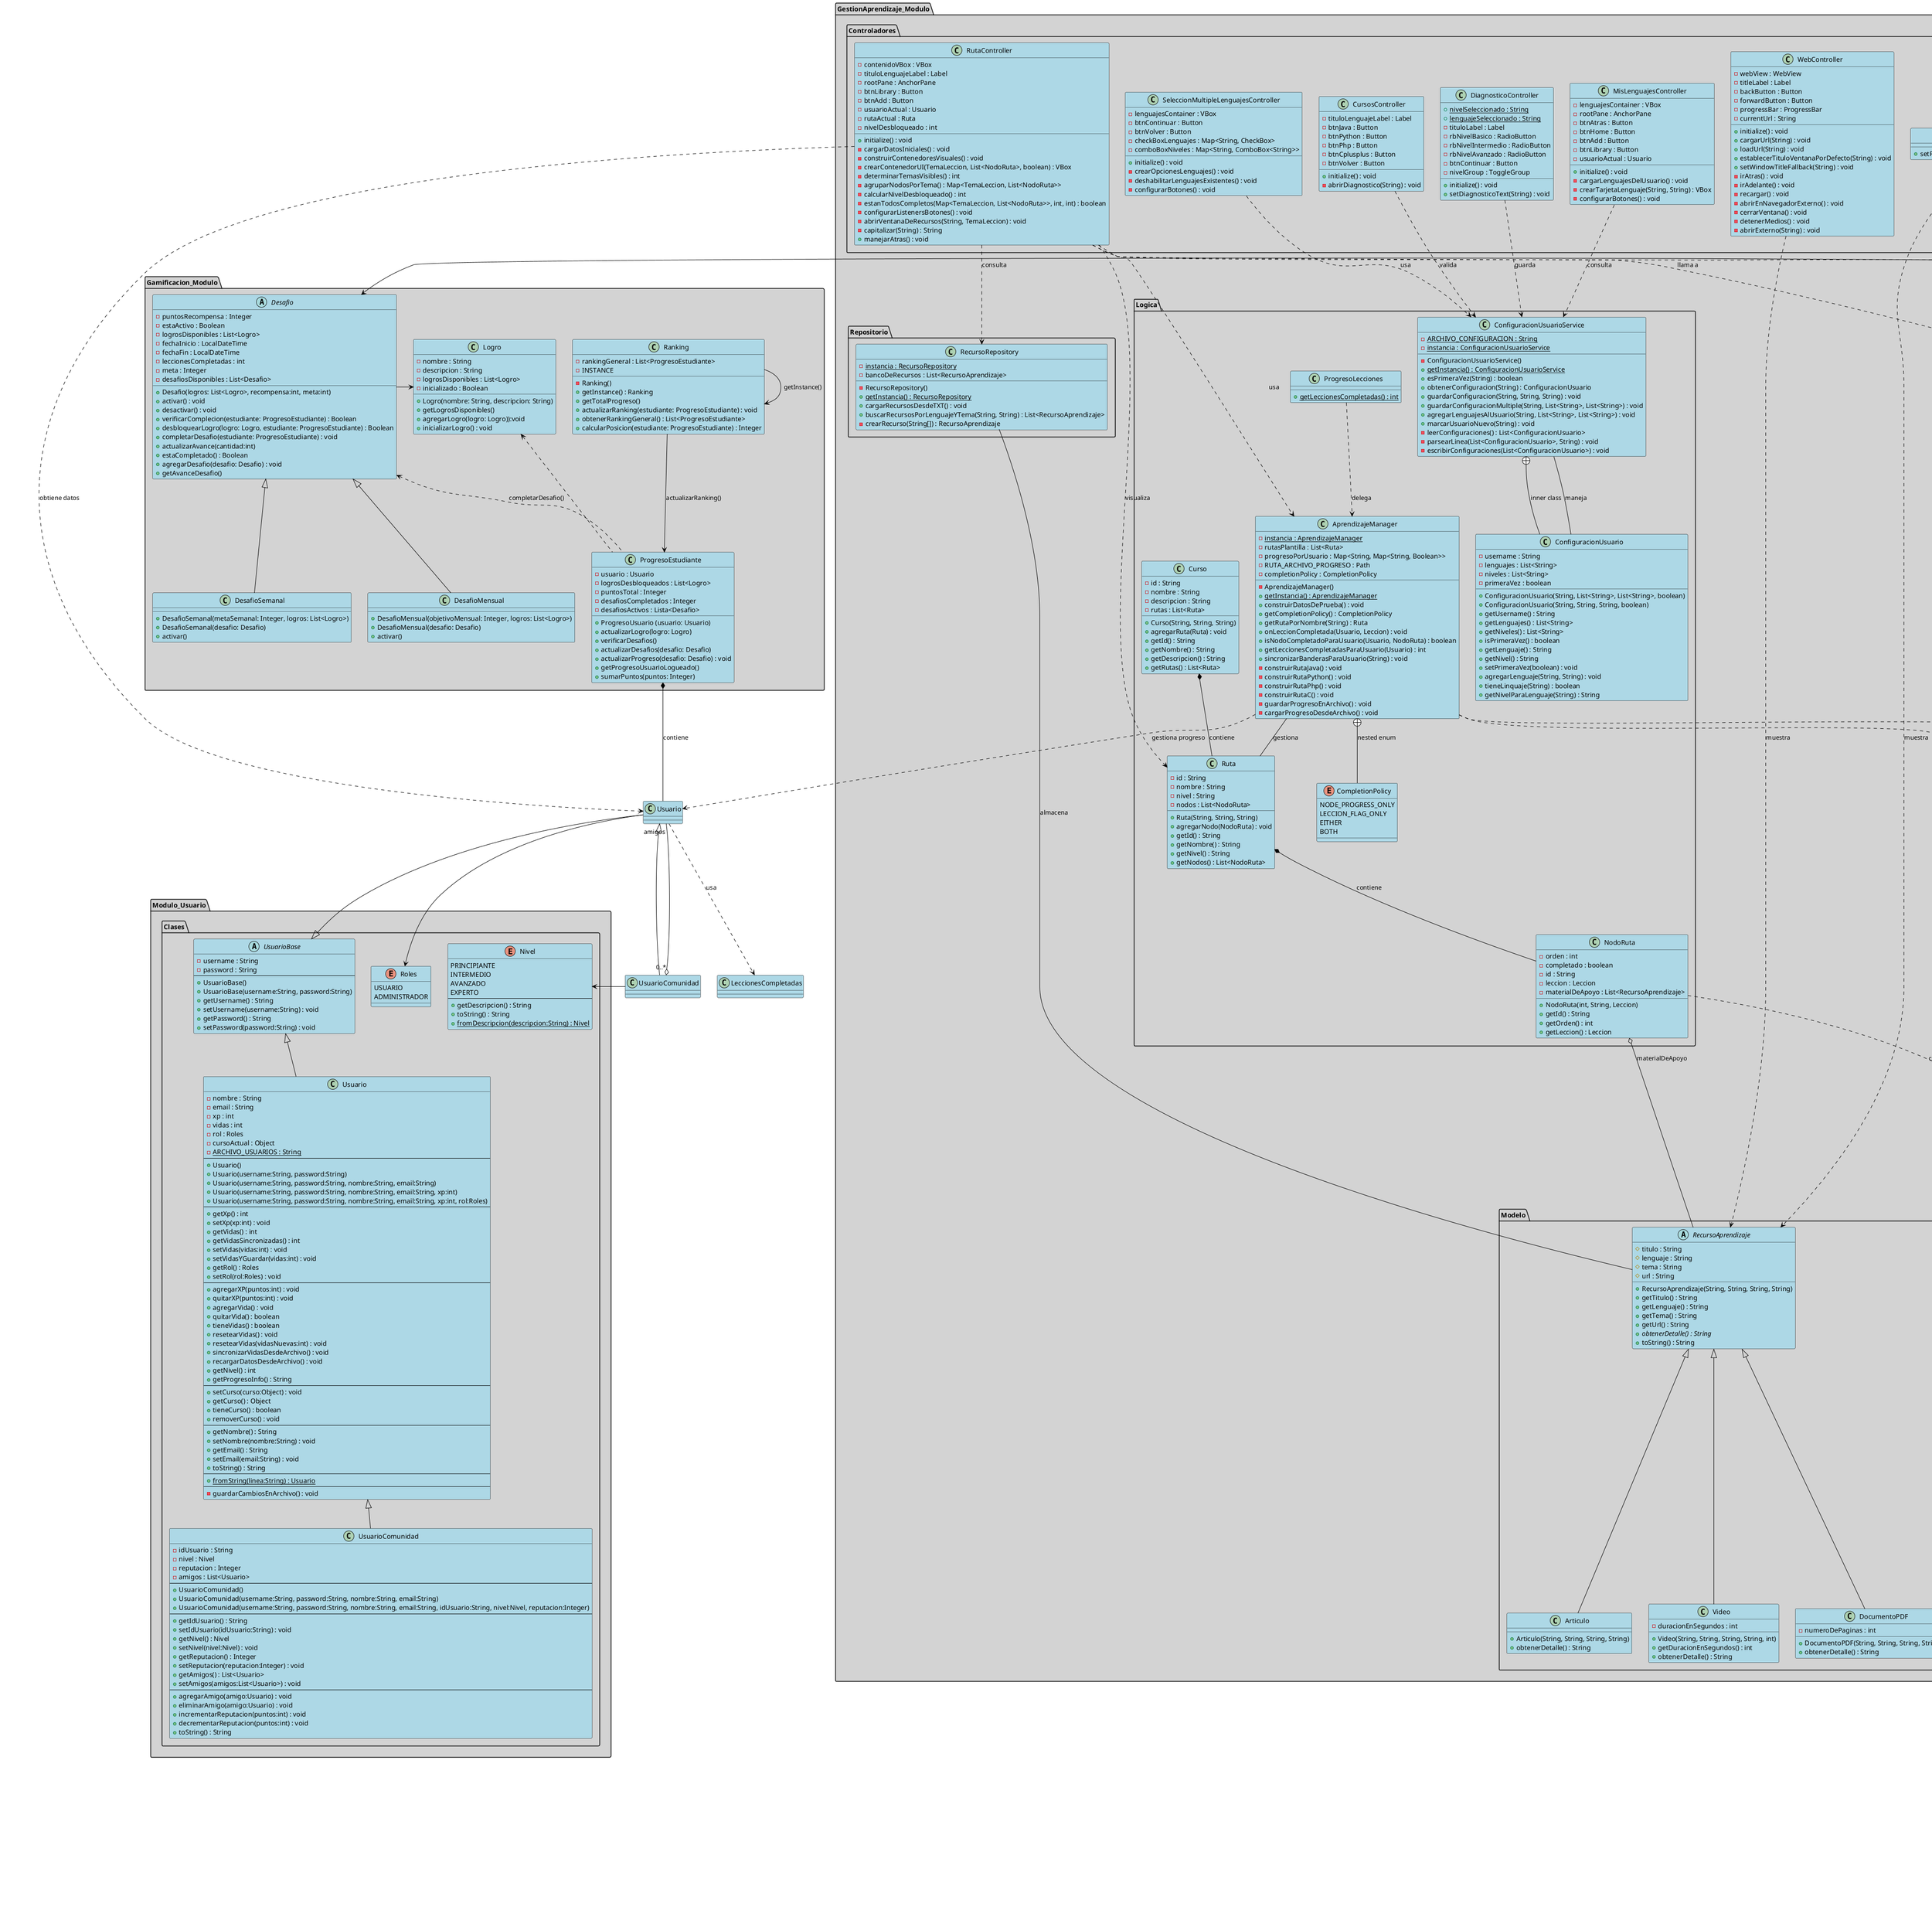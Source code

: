 @startuml
'https://plantuml.com/class-diagram

'Modulo de Ejercicio'
package "EjerciciosIteractivos_Modulo.Logic" {
    ' Interfaces
    interface EvaluadorRespuestas {
        + evaluarRespuestas(ArrayList<Respuesta>): ResultadoDeEvaluacion
    }

    interface Respuesta {
        + getRespuesta(): Object
    }

    ' Enums
    enum NivelDificultad {
        PRINCIPIANTE
        BASICO
        INTERMEDIO
        AVANZADO
        EXPERTO
        --
        + getDescripcion(): String
    }

    enum Lenguaje {
        JAVA
        PYTHON
        C
        PHP
    }

    ' Clases de Evaluación
    class ResultadoDeEvaluacion {
        - porcentajeDeAcerto: double
        --
        + ResultadoDeEvaluacion(porcentajeDeAcerto: double)
        + getPorcentajeDeAcerto(): double
    }

    class RespuestaString {
        - respuesta: String
        --
        + RespuestaString(respuesta: String)
        + getRespuesta(): Object
    }

    ' Clases de Ejercicios
    abstract class EjercicioBase {
        # instruccion: String
        # respuestasCorrectas: ArrayList<String>
        # nivelDificultad: NivelDificultad
        # lenguaje: Lenguaje
        # temaLeccion: TemaLeccion
        --
        + EjercicioBase(instruccion, respuestasCorrectas, nivelDificultad, lenguaje, temaLeccion)
        + getInstruccion(): String
        + getNivel(): NivelDificultad
        + getLenguaje(): Lenguaje
        + getTemaLeccion(): TemaLeccion
        + {abstract} evaluarRespuestas(ArrayList<Respuesta>): ResultadoDeEvaluacion
    }

    class EjercicioSeleccion {
        - opcionesDeSeleccion: ArrayList<String>
        --
        + getListOpciones(): ArrayList<String>
        + getOpcion(numOpcion: int): String
        + obtenerRespuestasCorrectas(): ArrayList<String>
        + evaluarRespuestas(ArrayList<Respuesta>): ResultadoDeEvaluacion
        + getLenguajeEjercicio(): String
    }

    class EjercicioSeleccionBuilder {
        - instruccion: String
        - opcionesDeSeleccion: ArrayList<String>
        - respuestasCorrectas: ArrayList<String>
        - nivelDificultad: NivelDificultad
        - lenguaje: Lenguaje
        - temaLeccion: TemaLeccion
        --
        + conInstruccion(instruccion: String): Builder
        + conOpcion(opcion: String): Builder
        + conOpciones(opciones: ArrayList<String>): Builder
        + conRespuestaCorrecta(respuestaCorrecta: String): Builder
        + conRespuestasCorrectas(respuestasCorrectas: ArrayList<String>): Builder
        + conNivel(nivelDificultad: NivelDificultad): Builder
        + conLenguaje(lenguaje: Lenguaje): Builder
        + conTema(temaLeccion: TemaLeccion): Builder
        + construir(): EjercicioSeleccion
    }

    class EjercicioCompletarCodigo {
        - codigoIncompleto: String
        - partesFaltantes: ArrayList<String>
        - respuestasEsperadas: ArrayList<String>
        - partesDelCodigoIncompleto: String
        --
        - generarPartesDelCodigo(codigoIncompleto: String, bandera: String): void
        + obtenerPartesDelCodigoIncompleto():ArrayList<String>
        + obtenerCodigoIncompleto(): String
        + obtenerPartesFaltantes(): ArrayList<String>
        + obtenerRespuestasEsperadas(): ArrayList<String>
        + obtenerNumeroPartesFaltantes(): int
        + getLenguajeEjercicio(): String
        + evaluarRespuestas(ArrayList<Respuesta>): ResultadoDeEvaluacion
    }

    class EjercicioCompletarCodigoBuilder {
        - instruccion: String
        - codigoIncompleto: String
        - partesFaltantes: ArrayList<String>
        - respuestasEsperadas: ArrayList<String>
        - nivelDificultad: NivelDificultad
        - lenguaje: Lenguaje
        - temaLeccion: TemaLeccion
        --
        + conInstruccion(instruccion: String): Builder
        + conCodigoIncompleto(codigoIncompleto: String): Builder
        + conParteFaltante(parteFaltante: String): Builder
        + conPartesFaltantes(partesFaltantes: ArrayList<String>): Builder
        + conRespuestaEsperada(respuestaEsperada: String): Builder
        + conRespuestasEsperadas(respuestasEsperadas: ArrayList<String>): Builder
        + conNivel(nivelDificultad: NivelDificultad): Builder
        + conLenguaje(lenguaje: Lenguaje): Builder
        + conTema(temaLeccion: TemaLeccion): Builder
        + construir(): EjercicioCompletarCodigo
    }

    class EjercicioEmparejar {
        - columnaIzquierda ArrayList<String>
        - columnaDerecha ArrayList<String>
        --
        + obtenerColumnaIzquierda():
        + obtenerColumnaDerecha():
        + obtenerNumeroParejas():
        + obtenerRespuestasCorrectas():
        + getLenguajeEjercicio(): String
        + evaluarRespuestas(ArrayList<Respuesta>): ResultadoDeEvaluacion
    }
    class EjercicioEmparejarBuilder{
        - instruccion: String
        - columnaIzquierda: ArrayList<String>
        - columnaDerecha: ArrayList<String>
        - respuestasCorrectas: ArrayList<String>
        - nivelDificultad: NivelDificultad
        - lenguaje: Lenguaje
        - temaLeccion: TemaLeccion
        --
        + conInstruccion(instruccion: String): Builder
        + conOpcionIzquierda(opcion: String): Builder
        + conOpcionesIzquierda(opciones: ArrayList<String>): Builder
        + conOpcionDerecha(opcion: String): Builder
        + conOpcionesDerecha(opciones: ArrayList<String>): Builder
        + conRespuestaCorrecta(respuestaCorrecta: String): Builder
        + conRespuestasCorrectas(respuestasCorrectas: ArrayList<String>): Builder
        + conNivel(nivelDificultad: NivelDificultad): Builder
        + conLenguaje(lenguaje: Lenguaje): Builder
        + conTema(temaLeccion: TemaLeccion): Builder
        + construir(): EjercicioEmparejar
    }




' Relaciones de Implementación (Dependencia)
EjercicioBase ..|> EvaluadorRespuestas
RespuestaString ..|> Respuesta

' Relaciones de Herencia (Dependencia)
EjercicioSeleccion --|> EjercicioBase
EjercicioCompletarCodigo --|> EjercicioBase
EjercicioEmparejar --|> EjercicioBase

' Relaciones de Composición (Composición fuerte - ciclo de vida compartido)
EjercicioBase --> NivelDificultad : "tiene"
EjercicioBase --> Lenguaje : "tiene"


' Relaciones de Asociación (Uso temporal)
EvaluadorRespuestas ..> Respuesta : "evalúa"
EvaluadorRespuestas ..> ResultadoDeEvaluacion : "retorna"

' Relaciones de Builder (Asociación de creación)
EjercicioSeleccionBuilder ..> EjercicioSeleccion : "construye"
EjercicioCompletarCodigoBuilder ..> EjercicioCompletarCodigo : "construye"
EjercicioEmparejarBuilder ..> EjercicioEmparejar : "construye"
}

'Mdulo Lecciones'

package Modulo_Leccion{

    class Leccion{
        - listEjercicio<EjercicioBase> : EjercicioBase
        - xpQueOtorga : int
        - completada : boolean
        - tema : TemaLeccion
        - calculoXP : CalculoXPStrategy
        + agregarEjercicio(Ejercicio nuevoEjercicio) : void
        + agregarEjerciciosLista(List<EjercicioBase>)
        + getNumeroEjercicios() : int
        + getListaEjercicios() : List<EjercicioBase>
        + setCompletada() : void
        + getXPcalculada(metodo : CalculoXPStrategy)
    }

    abstract class LeccionRepository{
    - filtroEjercicio : FiltroEjercicio
    + getLecciones(Lenguaje, NivelDificultad, TemaLeccion, nunEjercicios)
    }
    abstract class FiltroEjercicio{
    - siguiente : FiltroEjercicio
    + cambiarSiguiente : (siguiente : FiltroEjercicio)
    + filtrarEjercicio(Ejercicio ejercicio)
    # {abstract} filtrar(Ejercicio ejercicio)
    }


    enum TemaLeccion {
        CONTROL_DE_FLUJO
        TIPOS_Y_OPERADORES
        FUNCIONES_Y_METODOS
        CLASES_Y_ESTRUCTURAS
        ENTRADA_Y_SALIDA
        OTRO
    }

    interface CalculoXPStrategy <<Interface>>{
    + {abstract} calcularXP()
    }

    class CalculoBasico{
    + calcularXP()
    }
    class CalculoLeccionSinErrores{
    + calcularXP()
    }
    class CalculoLeccionSinVidas{

    + calcularXP()
    }


    class FiltroPorTema{
    + filtrar(Ejercicio ejercicio)
    }
    class FiltroPorDificultad{
    + filtrar(Ejercicio ejercicio)
    }

    class FiltroPorLenguaje{
    + filtrar(Ejercicio ejercicio)
    }

    abstract class CalculoXPBase{
        # TIEMPO_MAXIMO
        # TIEMPO_OPTIMO
        # XP_MAXIMA
        # XP_MINIMA
        + {abstract}calcularXP()
    }

      'Refactor
      CalculoXPBase ..U|> CalculoXPStrategy

    'Relaciones :
    LeccionRepository o--U> Leccion
    LeccionRepository --> FiltroEjercicio : "Usa"
    'Leccion --> TemaLeccion
    'Patron ChainOfResponsibility
    FiltroPorTema --U|> FiltroEjercicio
    FiltroPorDificultad --U|> FiltroEjercicio
    FiltroPorLenguaje --U|> FiltroEjercicio
    'Patron Strategy
    Leccion o--R> CalculoXPStrategy
    CalculoBasico --u|> CalculoXPBase
    CalculoLeccionSinErrores --u|> CalculoXPBase
    CalculoLeccionSinVidas --u|> CalculoXPBase

}

'Modulo Ruta'
skinparam class {
    BackgroundColor lightblue
    BorderColor black
    ArrowColor black
}
skinparam package {
    BackgroundColor lightgray
    BorderColor black
}

package "GestionAprendizaje_Modulo.Modelo" {
    abstract class RecursoAprendizaje {
        # titulo : String
        # lenguaje : String
        # tema : String
        # url : String
        + RecursoAprendizaje(String, String, String, String)
        + getTitulo() : String
        + getLenguaje() : String
        + getTema() : String
        + getUrl() : String
        + {abstract} obtenerDetalle() : String
        + toString() : String
    }

    class Video {
        - duracionEnSegundos : int
        + Video(String, String, String, String, int)
        + getDuracionEnSegundos() : int
        + obtenerDetalle() : String
    }

    class DocumentoPDF {
        - numeroDePaginas : int
        + DocumentoPDF(String, String, String, String, int)
        + obtenerDetalle() : String
    }

    class Articulo {
        + Articulo(String, String, String, String)
        + obtenerDetalle() : String
    }
}

package "GestionAprendizaje_Modulo.Repositorio" {
    class RecursoRepository {
        - {static} instancia : RecursoRepository
        - bancoDeRecursos : List<RecursoAprendizaje>
        - RecursoRepository()
        + {static} getInstancia() : RecursoRepository
        + cargarRecursosDesdeTXT() : void
        + buscarRecursosPorLenguajeYTema(String, String) : List<RecursoAprendizaje>
        - crearRecurso(String[]) : RecursoAprendizaje
    }
}

package "GestionAprendizaje_Modulo.Logica" {
    class Curso {
        - id : String
        - nombre : String
        - descripcion : String
        - rutas : List<Ruta>
        + Curso(String, String, String)
        + agregarRuta(Ruta) : void
        + getId() : String
        + getNombre() : String
        + getDescripcion() : String
        + getRutas() : List<Ruta>
    }

    class Ruta {
        - id : String
        - nombre : String
        - nivel : String
        - nodos : List<NodoRuta>
        + Ruta(String, String, String)
        + agregarNodo(NodoRuta) : void
        + getId() : String
        + getNombre() : String
        + getNivel() : String
        + getNodos() : List<NodoRuta>
    }

    class NodoRuta {
        - orden : int
        - completado : boolean
        - id : String
        - leccion : Leccion
        - materialDeApoyo : List<RecursoAprendizaje>
        + NodoRuta(int, String, Leccion)
        + getId() : String
        + getOrden() : int
        + getLeccion() : Leccion
    }

    class AprendizajeManager {
        - {static} instancia : AprendizajeManager
        - rutasPlantilla : List<Ruta>
        - progresoPorUsuario : Map<String, Map<String, Boolean>>
        - RUTA_ARCHIVO_PROGRESO : Path
        - completionPolicy : CompletionPolicy
        - AprendizajeManager()
        + {static} getInstancia() : AprendizajeManager
        + construirDatosDePrueba() : void
        + getCompletionPolicy() : CompletionPolicy
        + getRutaPorNombre(String) : Ruta
        + onLeccionCompletada(Usuario, Leccion) : void
        + isNodoCompletadoParaUsuario(Usuario, NodoRuta) : boolean
        + getLeccionesCompletadasParaUsuario(Usuario) : int
        + sincronizarBanderasParaUsuario(String) : void
        - construirRutaJava() : void
        - construirRutaPython() : void
        - construirRutaPhp() : void
        - construirRutaC() : void
        - guardarProgresoEnArchivo() : void
        - cargarProgresoDesdeArchivo() : void
    }

    enum CompletionPolicy {
        NODE_PROGRESS_ONLY
        LECCION_FLAG_ONLY
        EITHER
        BOTH
    }

    class ProgresoLecciones {
        + {static} getLeccionesCompletadas() : int
    }

    class ConfiguracionUsuarioService {
        - {static} ARCHIVO_CONFIGURACION : String
        - {static} instancia : ConfiguracionUsuarioService
        - ConfiguracionUsuarioService()
        + {static} getInstancia() : ConfiguracionUsuarioService
        + esPrimeraVez(String) : boolean
        + obtenerConfiguracion(String) : ConfiguracionUsuario
        + guardarConfiguracion(String, String, String) : void
        + guardarConfiguracionMultiple(String, List<String>, List<String>) : void
        + agregarLenguajesAlUsuario(String, List<String>, List<String>) : void
        + marcarUsuarioNuevo(String) : void
        - leerConfiguraciones() : List<ConfiguracionUsuario>
        - parsearLinea(List<ConfiguracionUsuario>, String) : void
        - escribirConfiguraciones(List<ConfiguracionUsuario>) : void
    }

    class ConfiguracionUsuario {
        - username : String
        - lenguajes : List<String>
        - niveles : List<String>
        - primeraVez : boolean
        + ConfiguracionUsuario(String, List<String>, List<String>, boolean)
        + ConfiguracionUsuario(String, String, String, boolean)
        + getUsername() : String
        + getLenguajes() : List<String>
        + getNiveles() : List<String>
        + isPrimeraVez() : boolean
        + getLenguaje() : String
        + getNivel() : String
        + setPrimeraVez(boolean) : void
        + agregarLenguaje(String, String) : void
        + tieneLinquaje(String) : boolean
        + getNivelParaLenguaje(String) : String
    }
}

package "GestionAprendizaje_Modulo.Controladores" {
    class RutaController {
        - contenidoVBox : VBox
        - tituloLenguajeLabel : Label
        - rootPane : AnchorPane
        - btnLibrary : Button
        - btnAdd : Button
        - usuarioActual : Usuario
        - rutaActual : Ruta
        - nivelDesbloqueado : int
        + initialize() : void
        - cargarDatosIniciales() : void
        - construirContenedoresVisuales() : void
        - crearContenedorUI(TemaLeccion, List<NodoRuta>, boolean) : VBox
        - determinarTemasVisibles() : int
        - agruparNodosPorTema() : Map<TemaLeccion, List<NodoRuta>>
        - calcularNivelDesbloqueado() : int
        - estanTodosCompletos(Map<TemaLeccion, List<NodoRuta>>, int, int) : boolean
        - configurarListenersBotones() : void
        - abrirVentanaDeRecursos(String, TemaLeccion) : void
        - capitalizar(String) : String
        + manejarAtras() : void
    }

    class DiagnosticoController {
        + {static} nivelSeleccionado : String
        + {static} lenguajeSeleccionado : String
        - tituloLabel : Label
        - rbNivelBasico : RadioButton
        - rbNivelIntermedio : RadioButton
        - rbNivelAvanzado : RadioButton
        - btnContinuar : Button
        - nivelGroup : ToggleGroup
        + initialize() : void
        + setDiagnosticoText(String) : void
    }

    class MisLenguajesController {
        - lenguajesContainer : VBox
        - rootPane : AnchorPane
        - btnAtras : Button
        - btnHome : Button
        - btnAdd : Button
        - btnLibrary : Button
        - usuarioActual : Usuario
        + initialize() : void
        - cargarLenguajesDelUsuario() : void
        - crearTarjetaLenguaje(String, String) : VBox
        - configurarBotones() : void
    }

    class SeleccionMultipleLenguajesController {
        - lenguajesContainer : VBox
        - btnContinuar : Button
        - btnVolver : Button
        - checkBoxLenguajes : Map<String, CheckBox>
        - comboBoxNiveles : Map<String, ComboBox<String>>
        + initialize() : void
        - crearOpcionesLenguajes() : void
        - deshabilitarLenguajesExistentes() : void
        - configurarBotones() : void
    }

    class WebController {
        - webView : WebView
        - titleLabel : Label
        - backButton : Button
        - forwardButton : Button
        - progressBar : ProgressBar
        - currentUrl : String
        + initialize() : void
        + cargarUrl(String) : void
        + loadUrl(String) : void
        + establecerTituloVentanaPorDefecto(String) : void
        + setWindowTitleFallback(String) : void
        - irAtras() : void
        - irAdelante() : void
        - recargar() : void
        - abrirEnNavegadorExterno() : void
        - cerrarVentana() : void
        - detenerMedios() : void
        - abrirExterno(String) : void
    }

    class CursosController {
        - tituloLenguajeLabel : Label
        - btnJava : Button
        - btnPython : Button
        - btnPhp : Button
        - btnCplusplus : Button
        - btnVolver : Button
        + initialize() : void
        - abrirDiagnostico(String) : void
    }

    class RecursosTemaController {
        + setRecursos(String, List<RecursoAprendizaje>) : void
    }
}

' Relaciones de Herencia
RecursoAprendizaje <|-- Video
RecursoAprendizaje <|-- DocumentoPDF
RecursoAprendizaje <|-- Articulo

' Composición y Agregación
Curso *-- Ruta : contiene
Ruta *-- NodoRuta : contiene
NodoRuta o-- RecursoAprendizaje : materialDeApoyo

' Clase anidada (inner class)
ConfiguracionUsuarioService +-- ConfiguracionUsuario : inner class

' Enum anidado
AprendizajeManager +-- CompletionPolicy : nested enum

' Dependencias y Asociaciones principales
AprendizajeManager -- Ruta : gestiona
RecursoRepository -- RecursoAprendizaje : almacena
ConfiguracionUsuarioService -- ConfiguracionUsuario : maneja

' Controladores y sus dependencias
RutaController ..> AprendizajeManager : usa
RutaController ..> RecursoRepository : consulta
RutaController ..> Ruta : visualiza
DiagnosticoController ..> ConfiguracionUsuarioService : guarda
MisLenguajesController ..> ConfiguracionUsuarioService : consulta
SeleccionMultipleLenguajesController ..> ConfiguracionUsuarioService : usa
WebController ..> RecursoAprendizaje : muestra
CursosController ..> ConfiguracionUsuarioService : valida
RecursosTemaController ..> RecursoAprendizaje : muestra

' Referencias a clases externas (solo menciones, sin paquete)
ProgresoLecciones ..> AprendizajeManager : delega
AprendizajeManager ..> "Usuario" : gestiona progreso
AprendizajeManager ..> "Leccion" : procesa
AprendizajeManager ..> "LeccionRepository" : consulta
NodoRuta ..> "Leccion" : contiene
RutaController ..> "TemaLeccion" : clasifica
RutaController ..> "Usuario" : obtiene datos
RutaController ..> "LeccionUIController" : llama a

'Modulo Comunidad'
package "Comunidad_Modulo" {

    package "modelo" {

        class Comunidad {
            - String idComunidad
            - String nombre
            - String descripcion
            - ForoGeneral foroGeneral
            - List<ChatPrivado> chatsPrivados
            - List<UsuarioComunidad> usuariosMiembros
            - List<UsuarioComunidad> usuariosConectados
            - IModerador moderador
            --
            + unirUsuario(UsuarioComunidad): void
            + conectarUsuario(UsuarioComunidad): void
            + iniciarChatPrivado(List<UsuarioComunidad>): ChatPrivado
            + obtenerEstadisticas(): String
        }

        class ForoGeneral {
            - List<GrupoDiscusion> gruposDiscusion
            - List<GrupoCompartir> gruposCompartir
            --
            + crearGrupoDiscusion(String, NivelProgramacion, TipoTema): GrupoDiscusion
            + crearGrupoCompartir(String, NivelProgramacion, TipoTema): GrupoCompartir
            + buscarGruposDiscusionRecomendados(UsuarioComunidad): List<GrupoDiscusion>
        }

        class GrupoDiscusion {
            - String idGrupo
            - String titulo
            - NivelProgramacion nivelProgramacion
            - TipoTema tipoTema
            - List<UsuarioComunidad> miembros
            - List<HiloDiscusion> hilos
            --
            + unirseGrupo(UsuarioComunidad): void
            + esApropiado(UsuarioComunidad): boolean
        }

        class GrupoCompartir {
            - String idGrupo
            - String titulo
            - NivelProgramacion nivelProgramacion
            - TipoTema tipoTema
            - List<UsuarioComunidad> miembros
            - List<Solucion> soluciones
            --
            + compartirSolucion(Solucion): void
            + unirseGrupo(UsuarioComunidad): void
        }

        class HiloDiscusion {
            - String idHilo
            - String titulo
            - String problema
            - UsuarioComunidad autor
            - EstadoHilo estado
            - List<Respuesta> respuestas
            --
            + responder(String, UsuarioComunidad): void
            + votar(UsuarioComunidad, int): void
            + marcarResuelto(): void
        }

        class Respuesta {
            - String idRespuesta
            - String contenido
            - UsuarioComunidad autor
            - Map<String, Integer> votosUsuarios
            --
            + votar(UsuarioComunidad, int): void
            + marcarComoSolucion(): void
        }

        class ChatPrivado {
            - String idChat
            - List<UsuarioComunidad> participantes
            - List<Mensaje> mensajes
            --
            + enviarMensaje(String, UsuarioComunidad): void
            + obtenerHistorial(): List<Mensaje>
        }

        class Mensaje {
            - String idMensaje
            - String contenido
            - UsuarioComunidad emisor
            - LocalDateTime fechaEnvio
            --
            + marcarComoLeido(): void
        }

        class Solucion {
            - String idSolucion
            - String titulo
            - String contenido
            - UsuarioComunidad autor
            - TipoSolucion tipoSolucion
            - List<Comentario> comentarios
            --
            + votar(UsuarioComunidad, int): void
            + comentar(String, UsuarioComunidad): void
        }

        class Comentario {
            - String idComentario
            - String contenido
            - UsuarioComunidad autor
            --
            + votar(UsuarioComunidad, int): void
        }

        interface IModerador {
            + getNombre(): String
            + getUsername(): String
            + asignarComunidad(Comunidad): void
            + usuarioEstaSancionado(UsuarioComunidad): boolean
            + getSancionActiva(UsuarioComunidad): SancionUsuario
        }

        class ModeradorManual {
            - String nombre
            - String username
            --
            + cerrarHilo(HiloDiscusion): void
            + aplicarSancionManual(UsuarioComunidad, String, int): SancionUsuario
            + expulsarUsuarioDeComunidad(UsuarioComunidad, Comunidad): void
        }

        class ModeradorAutomatico {
            - String nombre
            - boolean filtroActivado
            - int nivelStricto
            --
            + moderarMensajeAutomatico(String, UsuarioComunidad): boolean
            + aplicarSancionAutomatica(UsuarioComunidad, String): SancionUsuario
            + setNivelStricto(int): void
        }

        class SancionUsuario {
            - String idSancion
            - UsuarioComunidad usuario
            - String razon
            - LocalDateTime fechaInicio
            - LocalDateTime fechaFin
            - boolean activa
            --
            + estaActiva(): boolean
            + levantarSancion(): void
        }
    }

    package "enums" {
        enum TipoTema {
            SINTAXIS
            POO
            ESTRUCTURAS_DATOS
            ALGORITMOS
            EXCEPCIONES
            FRAMEWORKS
        }

        enum EstadoHilo {
            ABIERTO
            CERRADO
            RESUELTO
        }

        enum TipoSolucion {
            CODIGO
            IMAGEN
            TEXTO
        }
    }

    package "servicios" {
        class PersistenciaService {
            --
            + guardarComunidades(List<Comunidad>): void
            + cargarComunidades(): List<Comunidad>
            + guardarChats(List<ChatPrivado>): void
            + cargarChats(): List<ChatPrivado>
        }
    }

    package "controladores" {
        class ContextoSistema <<Singleton>> {
            - static ContextoSistema instancia
            - List<Comunidad> comunidades
            - Comunidad comunidadActual
            - UsuarioComunidad usuarioActivo
            --
            - ContextoSistema()
            + getInstance(): ContextoSistema {static}
            + crearComunidad(String, String): Comunidad
            + obtenerComunidades(): List<Comunidad>
            + setUsuarioActivo(UsuarioComunidad): void
            + setComunidadActual(Comunidad): void
        }
    }

    package "Módulo Usuario" {
        enum NivelProgramacion {
            PRINCIPIANTE
            INTERMEDIO
            AVANZADO
            EXPERTO
        }

        class UsuarioComunidad {
            - String idUsuario
            - String nombre
            - String username
            - String email
            - NivelProgramacion nivelProgramacion
            --
            + getNombre(): String
            + getUsername(): String
            + getNivelProgramacion(): NivelProgramacion
        }
    }
}

' === RELACIONES PRINCIPALES (SIMPLIFICADAS) ===
Comunidad *-- ForoGeneral
Comunidad --> ChatPrivado
Comunidad --> UsuarioComunidad
Comunidad --> IModerador

ForoGeneral --> GrupoDiscusion
ForoGeneral --> GrupoCompartir

GrupoDiscusion *-- HiloDiscusion
GrupoCompartir --> Solucion

HiloDiscusion *-- Respuesta
ChatPrivado *-- Mensaje

Solucion --> Comentario

' === RELACIONES DE MODERACIÓN ===
IModerador <|.. ModeradorManual : "implementa"
IModerador <|.. ModeradorAutomatico : "implementa"
ModeradorAutomatico --> SancionUsuario : "gestiona"
ModeradorManual --> SancionUsuario : "gestiona"

' === RELACIONES CON ENUMS ===
GrupoDiscusion --> TipoTema
GrupoDiscusion --> NivelProgramacion
GrupoCompartir --> TipoTema
GrupoCompartir --> NivelProgramacion
HiloDiscusion --> EstadoHilo
Solucion --> TipoSolucion

' === RELACIONES DE SERVICIOS ===
ContextoSistema --> Comunidad
ContextoSistema --> UsuarioComunidad
ContextoSistema --> ContextoSistema
PersistenciaService --> Comunidad

'Modulo Gamificación'


package Conexiones{
    class LeccionesCompletadas{
    -ran: Ranking
    -usr: SesionManager
    -progresoActual: ProgresoEstudiante
    + LeccionesCompletadas()
    +set(cantidad:int)
    +aumentarXp(cantidad:int)
    }
}
package "Gamificacion_Modulo" {

    class Logro {
        - nombre : String
        - descripcion : String
        - logrosDisponibles : List<Logro>
        - inicializado : Boolean
        + Logro(nombre: String, descripcion: String)
        + getLogrosDisponibles()
        + agregarLogro(logro: Logro)):void
        + inicializarLogro() : void
    }

    abstract class Desafio {
        - puntosRecompensa : Integer
        - estaActivo : Boolean
        - logrosDisponibles : List<Logro>
        - fechaInicio : LocalDateTime
        - fechaFin : LocalDateTime
        - leccionesCompletadas : int
        - meta : Integer
        - desafiosDisponibles : List<Desafio>

        + Desafio(logros: List<Logro>, recompensa:int, meta:int)
        + activar() : void
        + desactivar() : void
        + verificarComplecion(estudiante: ProgresoEstudiante) : Boolean
        + desbloquearLogro(logro: Logro, estudiante: ProgresoEstudiante) : Boolean
        + completarDesafio(estudiante: ProgresoEstudiante) : void
        + actualizarAvance(cantidad:int)
        + estaCompletado() : Boolean
        + agregarDesafio(desafio: Desafio) : void
        + getAvanceDesafio()
    }

    class DesafioSemanal {

        + DesafioSemanal(metaSemanal: Integer, logros: List<Logro>)
        + DesafioSemanal(desafio: Desafio)
        + activar()
    }

    class DesafioMensual {

        + DesafioMensual(objetivoMensual: Integer, logros: List<Logro>)
        + DesafioMensual(desafio: Desafio)
        + activar()
    }

    class ProgresoEstudiante {
        - usuario : Usuario
        - logrosDesbloqueados : List<Logro>
        - puntosTotal : Integer
        - desafiosCompletados : Integer
        - desafiosActivos : Lista<Desafio>
        + ProgresoUsuario (usuario: Usuario)
        + actualizarLogro(logro: Logro)
        + verificarDesafios()
        + actualizarDesafios(desafio: Desafio)
        + actualizarProgreso(desafio: Desafio) : void
        + getProgresoUsuarioLogueado()
        + sumarPuntos(puntos: Integer)
    }

    class Ranking {
        - rankingGeneral : List<ProgresoEstudiante>
        -INSTANCE
        - Ranking()
        + getInstance() : Ranking
        + getTotalProgreso()
        + actualizarRanking(estudiante: ProgresoEstudiante) : void
        + obtenerRankingGeneral() : List<ProgresoEstudiante>
        + calcularPosicion(estudiante: ProgresoEstudiante) : Integer
    }
    Ranking ->Ranking: getInstance()
    ' Relaciones de Herencia
    Desafio <|-- DesafioSemanal
    Desafio <|-- DesafioMensual

    ' Relaciones de Composición
    ProgresoEstudiante *-- Usuario : "contiene"


    ' Relaciones de Dependencia
    Logro <.. ProgresoEstudiante
    Desafio <. ProgresoEstudiante : "completarDesafio()"
    Ranking --> ProgresoEstudiante : "actualizarRanking()"
    Desafio -> Logro
    LeccionesCompletadas -> Desafio
}

'Modulo Usuario
package "Modulo_Usuario.Clases" {

  abstract class UsuarioBase {
    - username : String
    - password : String
    --
    + UsuarioBase()
    + UsuarioBase(username:String, password:String)
    + getUsername() : String
    + setUsername(username:String) : void
    + getPassword() : String
    + setPassword(password:String) : void
  }

  class Usuario extends UsuarioBase {
    - nombre : String
    - email : String
    - xp : int
    - vidas : int
    - rol : Roles
    - cursoActual : Object
    - {static} ARCHIVO_USUARIOS : String
    --
    + Usuario()
    + Usuario(username:String, password:String)
    + Usuario(username:String, password:String, nombre:String, email:String)
    + Usuario(username:String, password:String, nombre:String, email:String, xp:int)
    + Usuario(username:String, password:String, nombre:String, email:String, xp:int, rol:Roles)
    --
    + getXp() : int
    + setXp(xp:int) : void
    + getVidas() : int
    + getVidasSincronizadas() : int
    + setVidas(vidas:int) : void
    + setVidasYGuardar(vidas:int) : void
    + getRol() : Roles
    + setRol(rol:Roles) : void
    --
    + agregarXP(puntos:int) : void
    + quitarXP(puntos:int) : void
    + agregarVida() : void
    + quitarVida() : boolean
    + tieneVidas() : boolean
    + resetearVidas() : void
    + resetearVidas(vidasNuevas:int) : void
    + sincronizarVidasDesdeArchivo() : void
    + recargarDatosDesdeArchivo() : void
    + getNivel() : int
    + getProgresoInfo() : String
    --
    + setCurso(curso:Object) : void
    + getCurso() : Object
    + tieneCurso() : boolean
    + removerCurso() : void
    --
    + getNombre() : String
    + setNombre(nombre:String) : void
    + getEmail() : String
    + setEmail(email:String) : void
    + toString() : String
    --
    {static} + fromString(linea:String) : Usuario
    --
    - guardarCambiosEnArchivo() : void
  }

  class UsuarioComunidad extends Usuario {
    - idUsuario : String
    - nivel : Nivel
    - reputacion : Integer
    - amigos : List<Usuario>
    --
    + UsuarioComunidad()
    + UsuarioComunidad(username:String, password:String, nombre:String, email:String)
    + UsuarioComunidad(username:String, password:String, nombre:String, email:String, idUsuario:String, nivel:Nivel, reputacion:Integer)
    --
    + getIdUsuario() : String
    + setIdUsuario(idUsuario:String) : void
    + getNivel() : Nivel
    + setNivel(nivel:Nivel) : void
    + getReputacion() : Integer
    + setReputacion(reputacion:Integer) : void
    + getAmigos() : List<Usuario>
    + setAmigos(amigos:List<Usuario>) : void
    --
    + agregarAmigo(amigo:Usuario) : void
    + eliminarAmigo(amigo:Usuario) : void
    + incrementarReputacion(puntos:int) : void
    + decrementarReputacion(puntos:int) : void
    + toString() : String
  }

  enum Roles {
    USUARIO
    ADMINISTRADOR
  }

  enum Nivel {
    PRINCIPIANTE
    INTERMEDIO
    AVANZADO
    EXPERTO
    --
    + getDescripcion() : String
    + toString() : String
    {static} + fromDescripcion(descripcion:String) : Nivel
  }


}

package "Conexion" {
  class SesionManager <<external>> {
    {static} + getInstancia() : SesionManager
    + iniciarSesion(usuario:Modulo_Usuario.Clases.Usuario) : void
    + getUsuarioAutenticado() : Modulo_Usuario.Clases.Usuario
  }

  class LeccionesCompletadas <<external>> {
    {static} + aumentarXP(puntos:int) : void
  }
}

' Relaciones de herencia
UsuarioBase <|-- Usuario
Usuario <|-- UsuarioComunidad

' Asociaciones y dependencias
UsuarioComunidad "0..*" o-- "amigos" Usuario
Usuario --> Roles
UsuarioComunidad --> Nivel
DebugVidas ..> SesionManager : usa
Usuario ..> LeccionesCompletadas : usa



@enduml